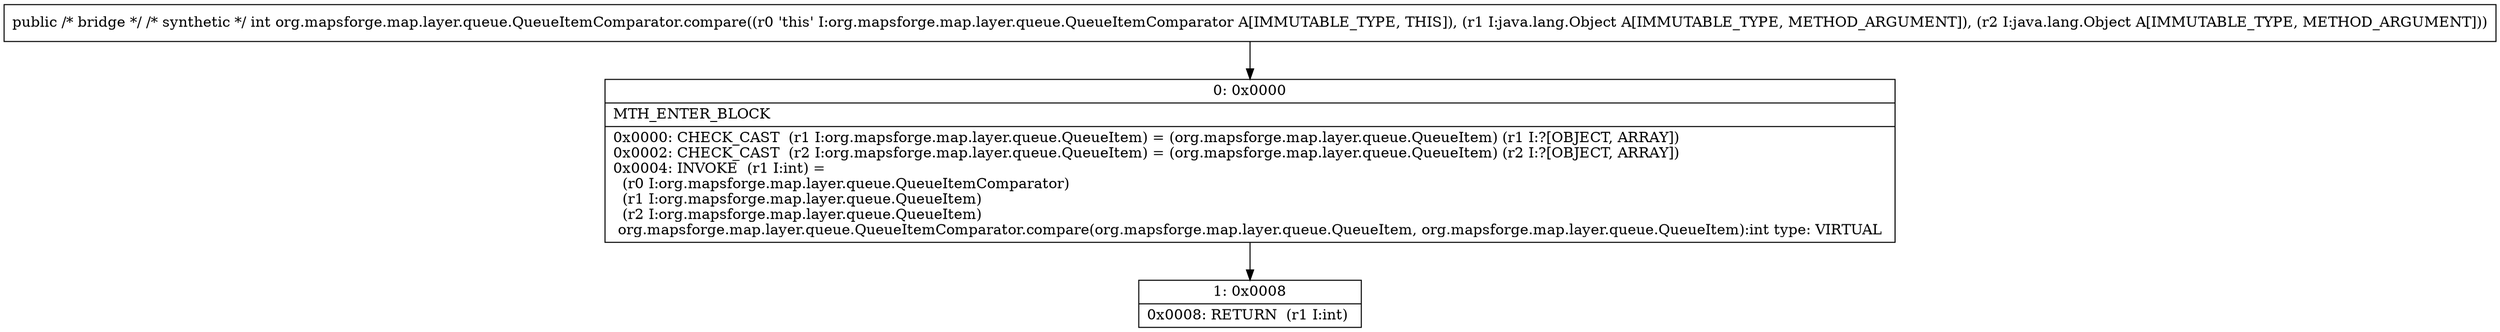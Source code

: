 digraph "CFG fororg.mapsforge.map.layer.queue.QueueItemComparator.compare(Ljava\/lang\/Object;Ljava\/lang\/Object;)I" {
Node_0 [shape=record,label="{0\:\ 0x0000|MTH_ENTER_BLOCK\l|0x0000: CHECK_CAST  (r1 I:org.mapsforge.map.layer.queue.QueueItem) = (org.mapsforge.map.layer.queue.QueueItem) (r1 I:?[OBJECT, ARRAY]) \l0x0002: CHECK_CAST  (r2 I:org.mapsforge.map.layer.queue.QueueItem) = (org.mapsforge.map.layer.queue.QueueItem) (r2 I:?[OBJECT, ARRAY]) \l0x0004: INVOKE  (r1 I:int) = \l  (r0 I:org.mapsforge.map.layer.queue.QueueItemComparator)\l  (r1 I:org.mapsforge.map.layer.queue.QueueItem)\l  (r2 I:org.mapsforge.map.layer.queue.QueueItem)\l org.mapsforge.map.layer.queue.QueueItemComparator.compare(org.mapsforge.map.layer.queue.QueueItem, org.mapsforge.map.layer.queue.QueueItem):int type: VIRTUAL \l}"];
Node_1 [shape=record,label="{1\:\ 0x0008|0x0008: RETURN  (r1 I:int) \l}"];
MethodNode[shape=record,label="{public \/* bridge *\/ \/* synthetic *\/ int org.mapsforge.map.layer.queue.QueueItemComparator.compare((r0 'this' I:org.mapsforge.map.layer.queue.QueueItemComparator A[IMMUTABLE_TYPE, THIS]), (r1 I:java.lang.Object A[IMMUTABLE_TYPE, METHOD_ARGUMENT]), (r2 I:java.lang.Object A[IMMUTABLE_TYPE, METHOD_ARGUMENT])) }"];
MethodNode -> Node_0;
Node_0 -> Node_1;
}

